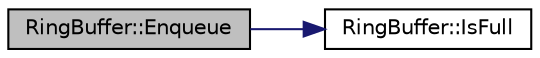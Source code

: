 digraph "RingBuffer::Enqueue"
{
 // LATEX_PDF_SIZE
  edge [fontname="Helvetica",fontsize="10",labelfontname="Helvetica",labelfontsize="10"];
  node [fontname="Helvetica",fontsize="10",shape=record];
  rankdir="LR";
  Node1 [label="RingBuffer::Enqueue",height=0.2,width=0.4,color="black", fillcolor="grey75", style="filled", fontcolor="black",tooltip="Writes a byte into the circular buffer."];
  Node1 -> Node2 [color="midnightblue",fontsize="10",style="solid",fontname="Helvetica"];
  Node2 [label="RingBuffer::IsFull",height=0.2,width=0.4,color="black", fillcolor="white", style="filled",URL="$d4/d8f/class_ring_buffer.html#a294163c22eddea6b000692189291700f",tooltip="Query whether the circular buffer is full."];
}

